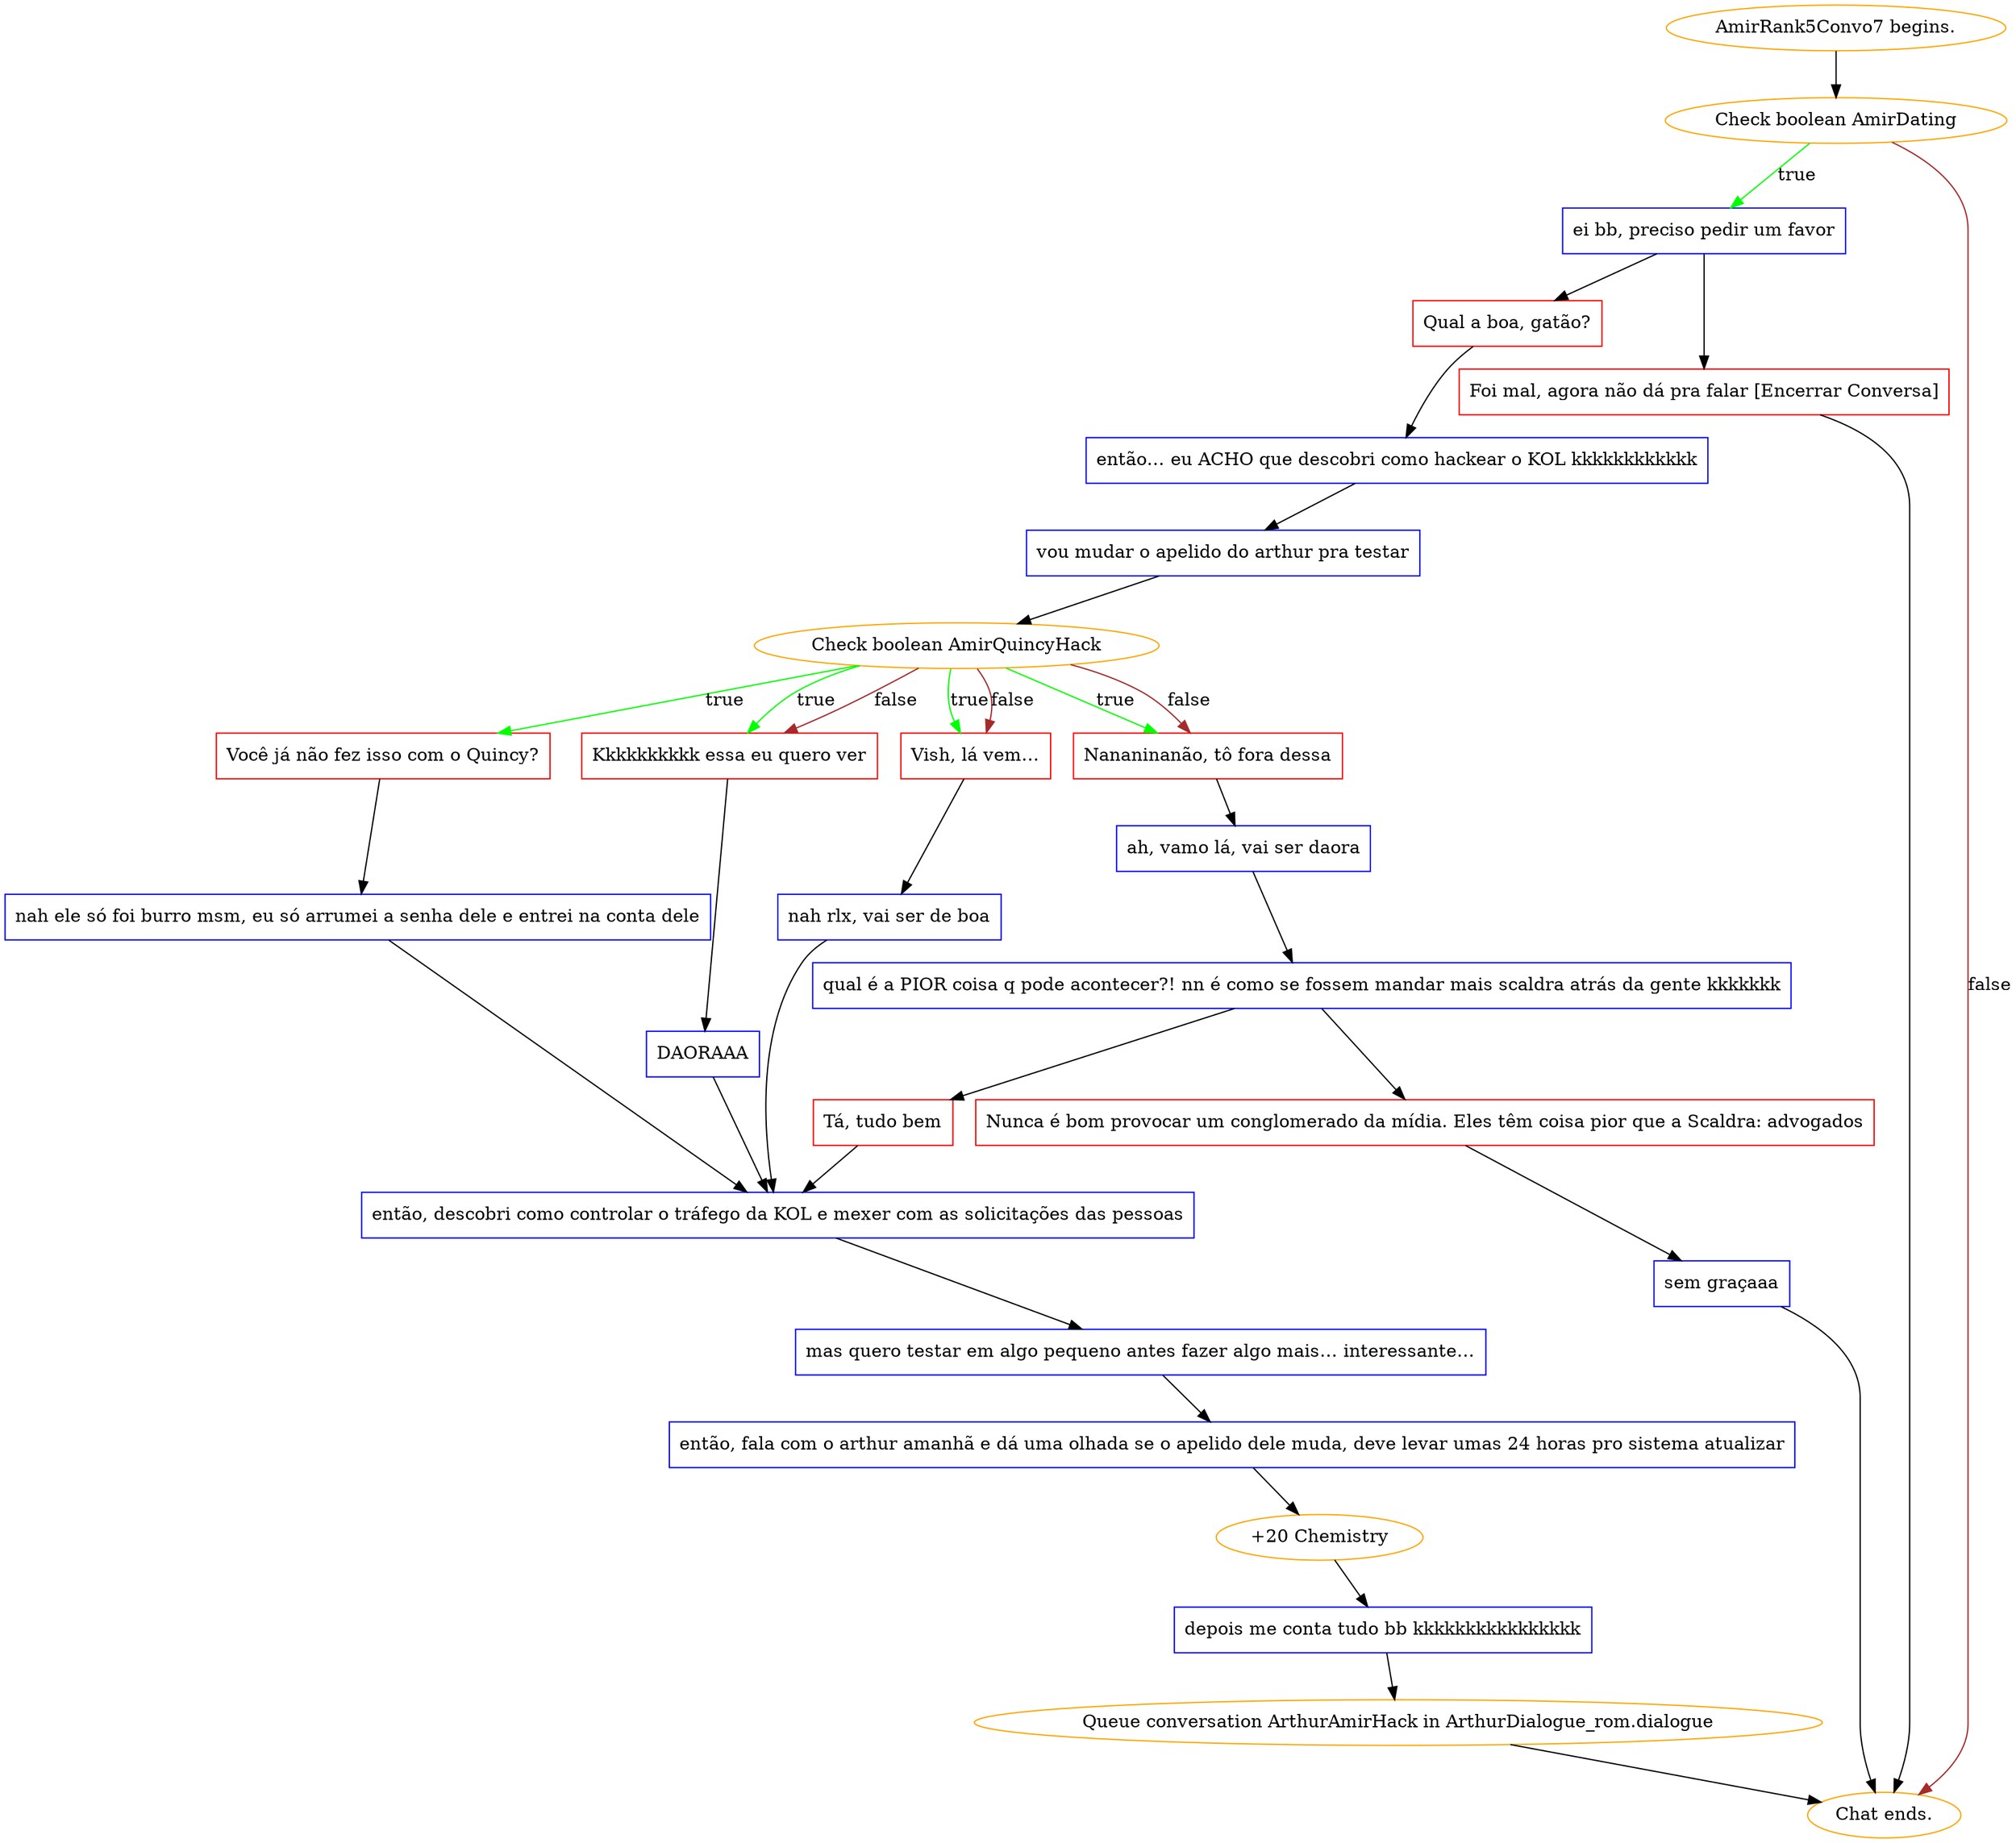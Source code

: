 digraph {
	"AmirRank5Convo7 begins." [color=orange];
		"AmirRank5Convo7 begins." -> j3511724134;
	j3511724134 [label="Check boolean AmirDating",color=orange];
		j3511724134 -> j2364259396 [label=true,color=green];
		j3511724134 -> "Chat ends." [label=false,color=brown];
	j2364259396 [label="ei bb, preciso pedir um favor",shape=box,color=blue];
		j2364259396 -> j3319029236;
		j2364259396 -> j269513434;
	"Chat ends." [color=orange];
	j3319029236 [label="Qual a boa, gatão?",shape=box,color=red];
		j3319029236 -> j2090226306;
	j269513434 [label="Foi mal, agora não dá pra falar [Encerrar Conversa]",shape=box,color=red];
		j269513434 -> "Chat ends.";
	j2090226306 [label="então… eu ACHO que descobri como hackear o KOL kkkkkkkkkkkk",shape=box,color=blue];
		j2090226306 -> j3939211881;
	j3939211881 [label="vou mudar o apelido do arthur pra testar",shape=box,color=blue];
		j3939211881 -> j415471592;
	j415471592 [label="Check boolean AmirQuincyHack",color=orange];
		j415471592 -> j561803418 [label=true,color=green];
		j415471592 -> j1168468493 [label=true,color=green];
		j415471592 -> j3963399733 [label=true,color=green];
		j415471592 -> j3443114781 [label=true,color=green];
		j415471592 -> j1168468493 [label=false,color=brown];
		j415471592 -> j3963399733 [label=false,color=brown];
		j415471592 -> j3443114781 [label=false,color=brown];
	j561803418 [label="Você já não fez isso com o Quincy?",shape=box,color=red];
		j561803418 -> j3132411643;
	j1168468493 [label="Kkkkkkkkkk essa eu quero ver",shape=box,color=red];
		j1168468493 -> j689817641;
	j3963399733 [label="Vish, lá vem…",shape=box,color=red];
		j3963399733 -> j359993555;
	j3443114781 [label="Nananinanão, tô fora dessa",shape=box,color=red];
		j3443114781 -> j3004351822;
	j3132411643 [label="nah ele só foi burro msm, eu só arrumei a senha dele e entrei na conta dele",shape=box,color=blue];
		j3132411643 -> j630447905;
	j689817641 [label="DAORAAA",shape=box,color=blue];
		j689817641 -> j630447905;
	j359993555 [label="nah rlx, vai ser de boa",shape=box,color=blue];
		j359993555 -> j630447905;
	j3004351822 [label="ah, vamo lá, vai ser daora",shape=box,color=blue];
		j3004351822 -> j3799730428;
	j630447905 [label="então, descobri como controlar o tráfego da KOL e mexer com as solicitações das pessoas",shape=box,color=blue];
		j630447905 -> j2148433822;
	j3799730428 [label="qual é a PIOR coisa q pode acontecer?! nn é como se fossem mandar mais scaldra atrás da gente kkkkkkk",shape=box,color=blue];
		j3799730428 -> j3572728744;
		j3799730428 -> j1637038676;
	j2148433822 [label="mas quero testar em algo pequeno antes fazer algo mais… interessante…",shape=box,color=blue];
		j2148433822 -> j1013418948;
	j3572728744 [label="Tá, tudo bem",shape=box,color=red];
		j3572728744 -> j630447905;
	j1637038676 [label="Nunca é bom provocar um conglomerado da mídia. Eles têm coisa pior que a Scaldra: advogados",shape=box,color=red];
		j1637038676 -> j2654815856;
	j1013418948 [label="então, fala com o arthur amanhã e dá uma olhada se o apelido dele muda, deve levar umas 24 horas pro sistema atualizar",shape=box,color=blue];
		j1013418948 -> j3659842476;
	j2654815856 [label="sem graçaaa",shape=box,color=blue];
		j2654815856 -> "Chat ends.";
	j3659842476 [label="+20 Chemistry",color=orange];
		j3659842476 -> j1854893148;
	j1854893148 [label="depois me conta tudo bb kkkkkkkkkkkkkkkk",shape=box,color=blue];
		j1854893148 -> "Initiate conversation ArthurAmirHack in ArthurDialogue_rom.dialogue";
	"Initiate conversation ArthurAmirHack in ArthurDialogue_rom.dialogue" [label="Queue conversation ArthurAmirHack in ArthurDialogue_rom.dialogue",color=orange];
		"Initiate conversation ArthurAmirHack in ArthurDialogue_rom.dialogue" -> "Chat ends.";
}